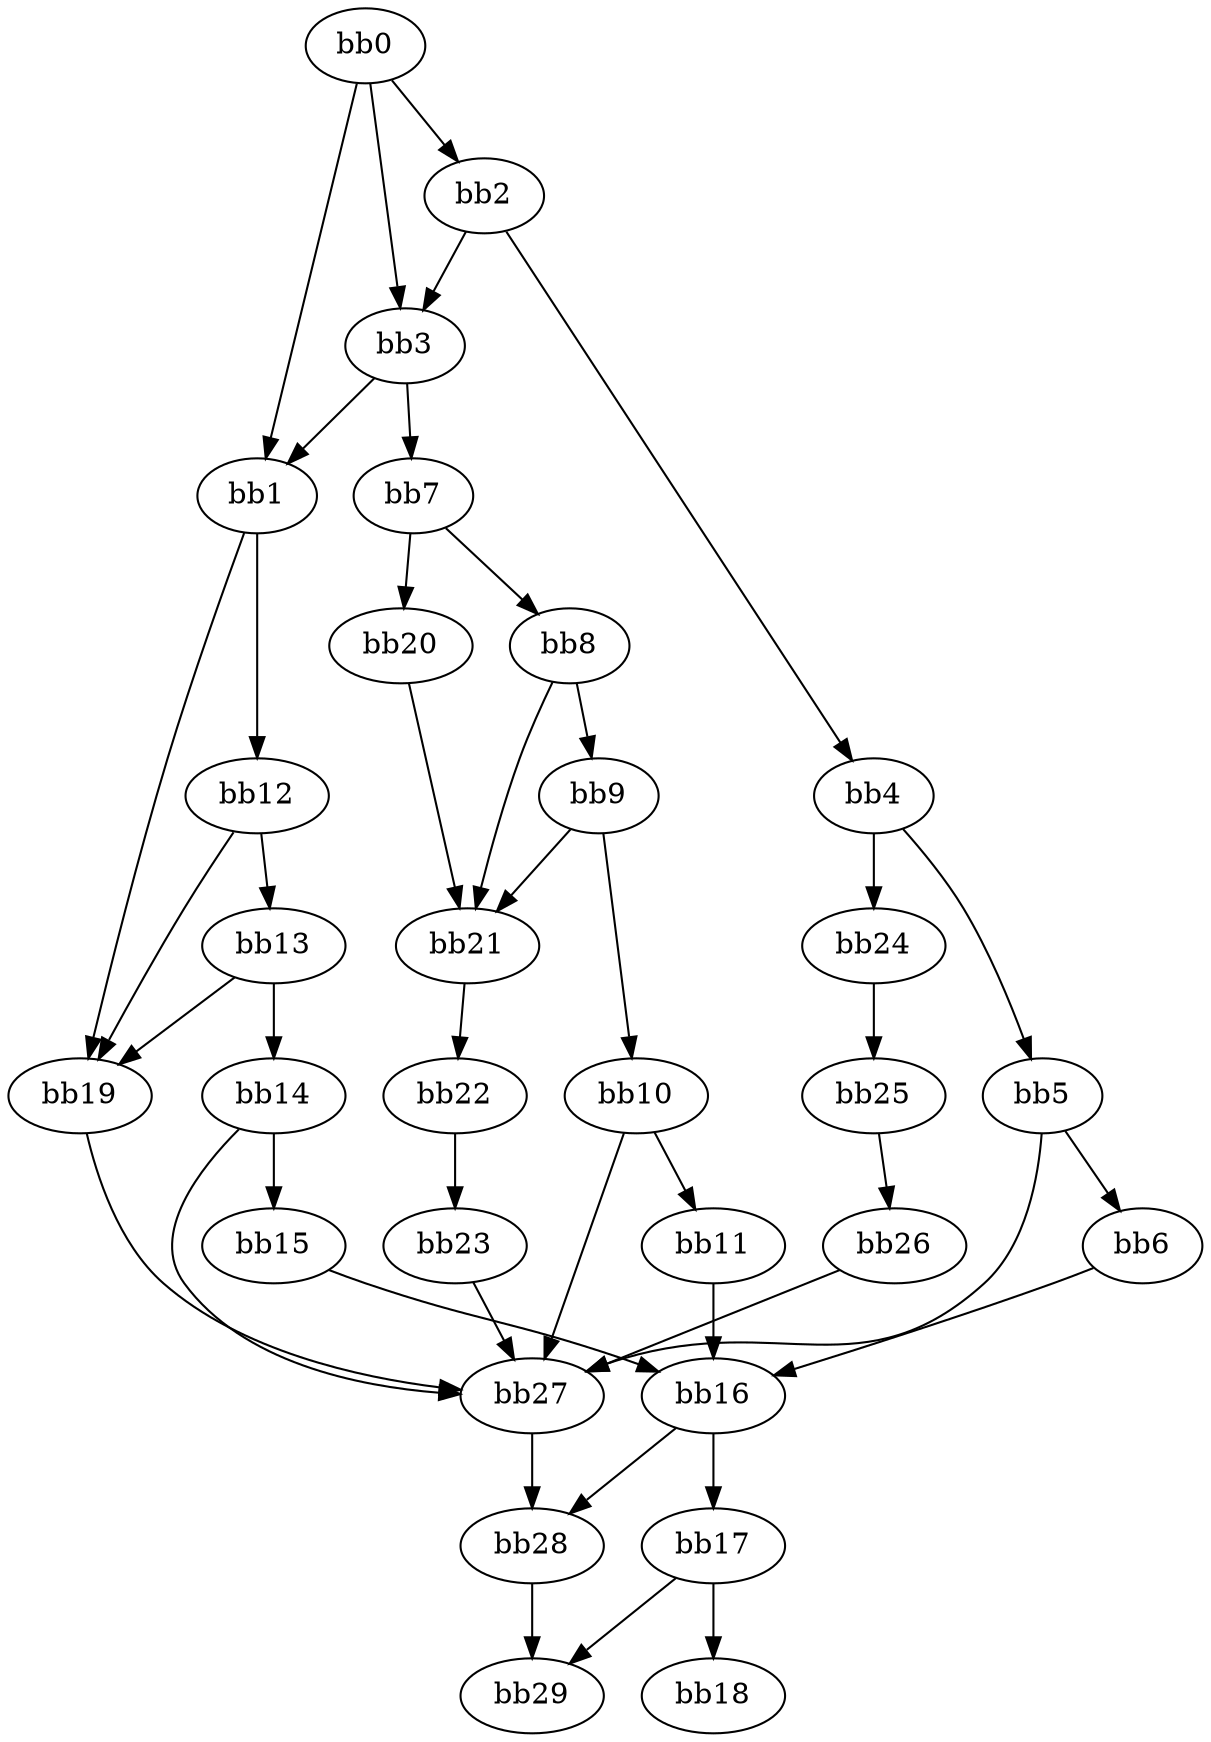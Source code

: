 digraph {
    0 [ label = "bb0\l" ]
    1 [ label = "bb1\l" ]
    2 [ label = "bb2\l" ]
    3 [ label = "bb3\l" ]
    4 [ label = "bb4\l" ]
    5 [ label = "bb5\l" ]
    6 [ label = "bb6\l" ]
    7 [ label = "bb7\l" ]
    8 [ label = "bb8\l" ]
    9 [ label = "bb9\l" ]
    10 [ label = "bb10\l" ]
    11 [ label = "bb11\l" ]
    12 [ label = "bb12\l" ]
    13 [ label = "bb13\l" ]
    14 [ label = "bb14\l" ]
    15 [ label = "bb15\l" ]
    16 [ label = "bb16\l" ]
    17 [ label = "bb17\l" ]
    18 [ label = "bb18\l" ]
    19 [ label = "bb19\l" ]
    20 [ label = "bb20\l" ]
    21 [ label = "bb21\l" ]
    22 [ label = "bb22\l" ]
    23 [ label = "bb23\l" ]
    24 [ label = "bb24\l" ]
    25 [ label = "bb25\l" ]
    26 [ label = "bb26\l" ]
    27 [ label = "bb27\l" ]
    28 [ label = "bb28\l" ]
    29 [ label = "bb29\l" ]
    0 -> 1 [ ]
    0 -> 2 [ ]
    0 -> 3 [ ]
    1 -> 12 [ ]
    1 -> 19 [ ]
    2 -> 3 [ ]
    2 -> 4 [ ]
    3 -> 1 [ ]
    3 -> 7 [ ]
    4 -> 5 [ ]
    4 -> 24 [ ]
    5 -> 6 [ ]
    5 -> 27 [ ]
    6 -> 16 [ ]
    7 -> 8 [ ]
    7 -> 20 [ ]
    8 -> 9 [ ]
    8 -> 21 [ ]
    9 -> 10 [ ]
    9 -> 21 [ ]
    10 -> 11 [ ]
    10 -> 27 [ ]
    11 -> 16 [ ]
    12 -> 13 [ ]
    12 -> 19 [ ]
    13 -> 14 [ ]
    13 -> 19 [ ]
    14 -> 15 [ ]
    14 -> 27 [ ]
    15 -> 16 [ ]
    16 -> 17 [ ]
    16 -> 28 [ ]
    17 -> 18 [ ]
    17 -> 29 [ ]
    19 -> 27 [ ]
    20 -> 21 [ ]
    21 -> 22 [ ]
    22 -> 23 [ ]
    23 -> 27 [ ]
    24 -> 25 [ ]
    25 -> 26 [ ]
    26 -> 27 [ ]
    27 -> 28 [ ]
    28 -> 29 [ ]
}

